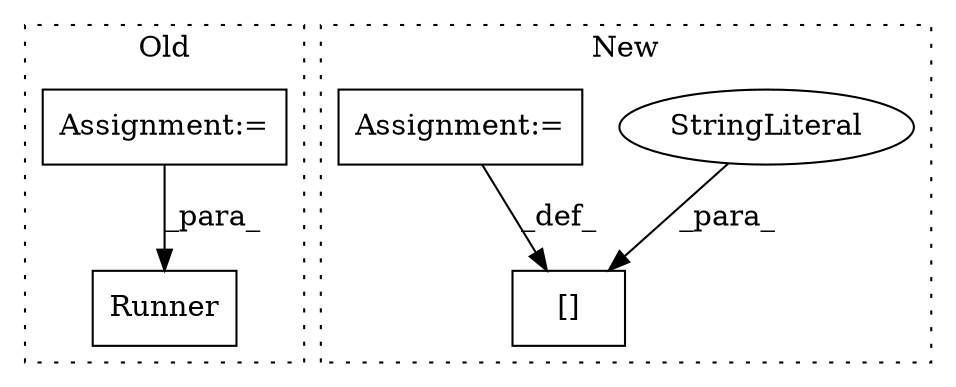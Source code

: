 digraph G {
subgraph cluster0 {
1 [label="Runner" a="32" s="1528,1563" l="7,1" shape="box"];
4 [label="Assignment:=" a="7" s="827" l="1" shape="box"];
label = "Old";
style="dotted";
}
subgraph cluster1 {
2 [label="[]" a="2" s="470,490" l="7,1" shape="box"];
3 [label="StringLiteral" a="45" s="477" l="13" shape="ellipse"];
5 [label="Assignment:=" a="7" s="491" l="1" shape="box"];
label = "New";
style="dotted";
}
3 -> 2 [label="_para_"];
4 -> 1 [label="_para_"];
5 -> 2 [label="_def_"];
}